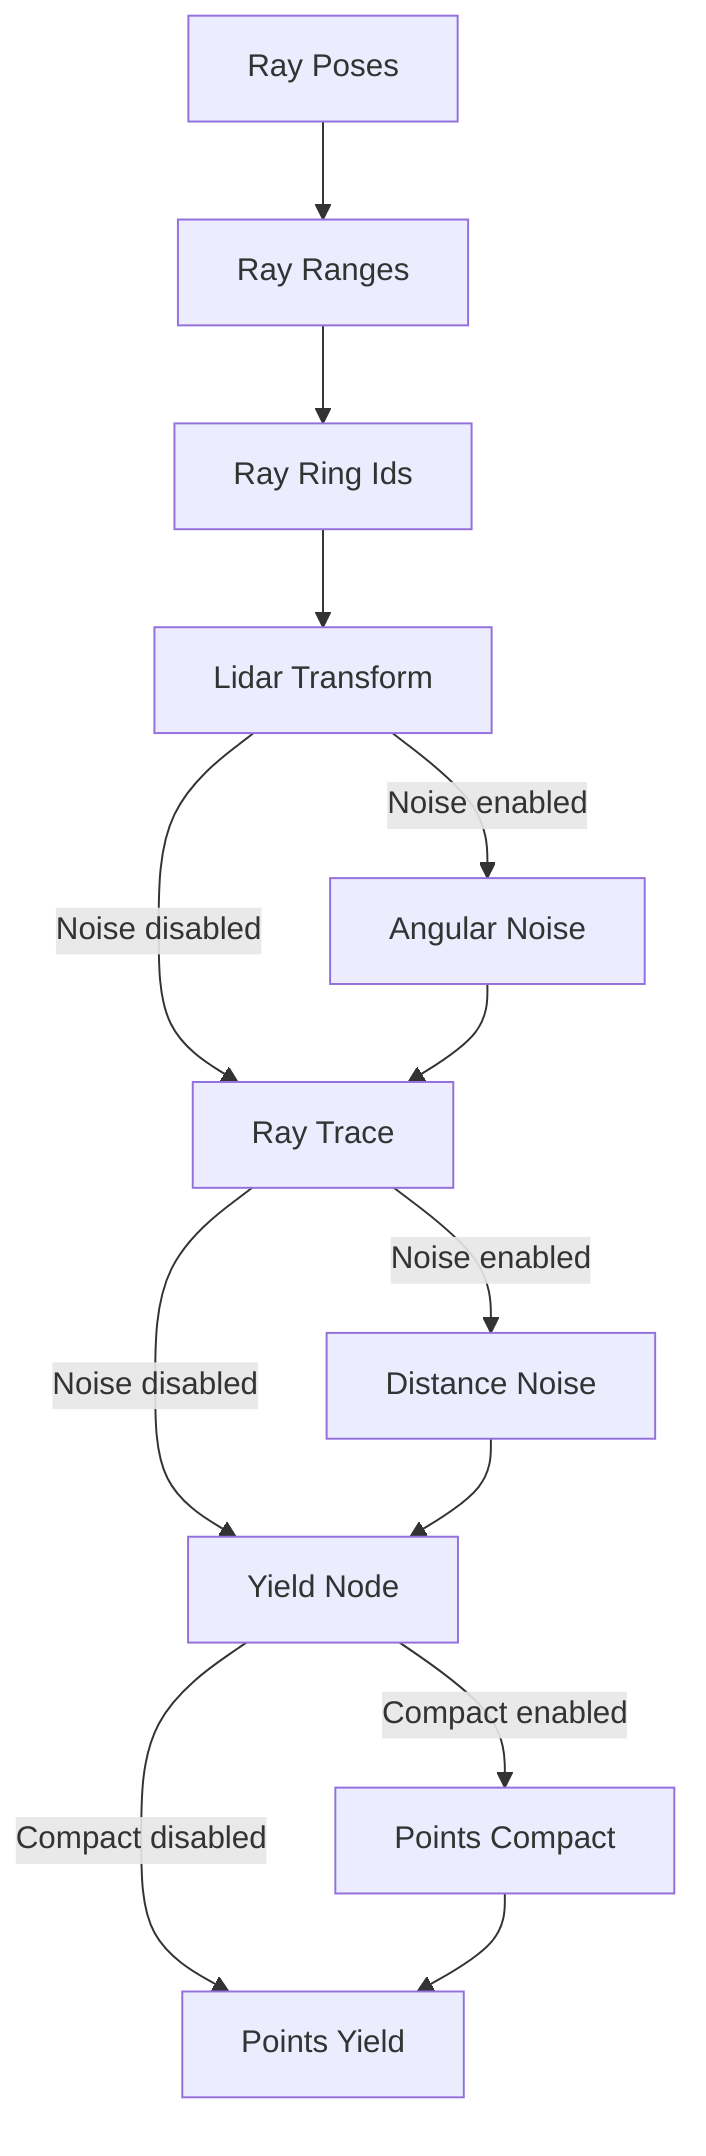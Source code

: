 flowchart TD
    RP[Ray Poses] --> RR[Ray Ranges]
    RR --> RRI[Ray Ring Ids]
    RRI --> LT[Lidar Transform]
    LT -->|Noise enabled| AN[Angular Noise]
    LT -->|Noise disabled| RT[Ray Trace]
    AN --> RT
    RT -->|Noise enabled| DN[Distance Noise]
    RT -->|Noise disabled| DNY[Yield Node]
    DN --> DNY
    DNY -->|Compact enabled| PC[Points Compact]
    DNY -->|Compact disabled| PCY[Points Yield]
    PC --> PCY